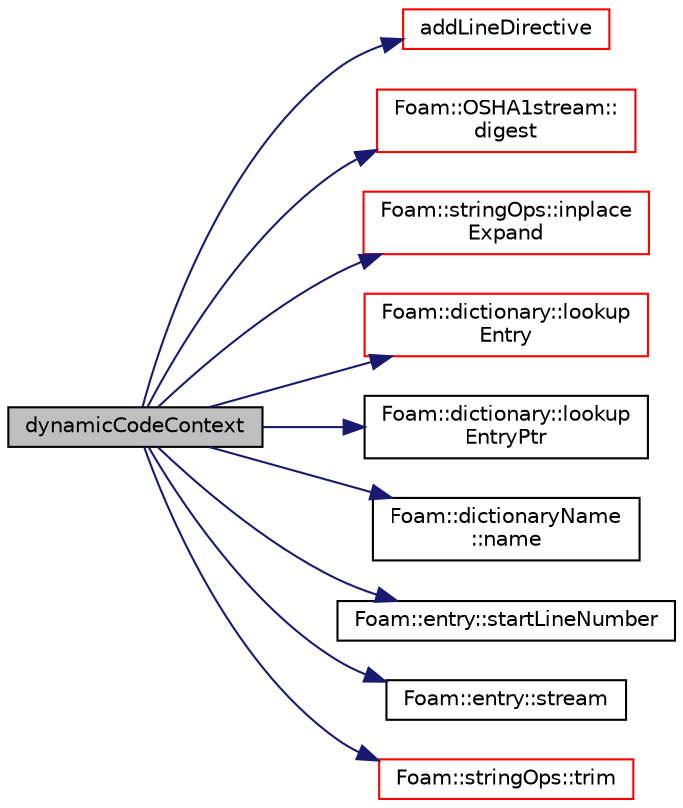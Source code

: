digraph "dynamicCodeContext"
{
  bgcolor="transparent";
  edge [fontname="Helvetica",fontsize="10",labelfontname="Helvetica",labelfontsize="10"];
  node [fontname="Helvetica",fontsize="10",shape=record];
  rankdir="LR";
  Node1 [label="dynamicCodeContext",height=0.2,width=0.4,color="black", fillcolor="grey75", style="filled", fontcolor="black"];
  Node1 -> Node2 [color="midnightblue",fontsize="10",style="solid",fontname="Helvetica"];
  Node2 [label="addLineDirective",height=0.2,width=0.4,color="red",URL="$a00590.html#aa9d5cadb0154391add50c7a3a6708204",tooltip="Helper: add #line directive. "];
  Node1 -> Node3 [color="midnightblue",fontsize="10",style="solid",fontname="Helvetica"];
  Node3 [label="Foam::OSHA1stream::\ldigest",height=0.2,width=0.4,color="red",URL="$a01722.html#accaac6f545b7e2a0b7815eefee071005",tooltip="Return SHA1::Digest for the data processed until now. "];
  Node1 -> Node4 [color="midnightblue",fontsize="10",style="solid",fontname="Helvetica"];
  Node4 [label="Foam::stringOps::inplace\lExpand",height=0.2,width=0.4,color="red",URL="$a10760.html#a7020c3fef9cbe17ac1fcdaaa81fe1076",tooltip="Inplace expand occurences of variables according to the mapping. "];
  Node1 -> Node5 [color="midnightblue",fontsize="10",style="solid",fontname="Helvetica"];
  Node5 [label="Foam::dictionary::lookup\lEntry",height=0.2,width=0.4,color="red",URL="$a00518.html#a04afcfa85cd72911be05a167b6a61463",tooltip="Find and return an entry data stream if present otherwise error. "];
  Node1 -> Node6 [color="midnightblue",fontsize="10",style="solid",fontname="Helvetica"];
  Node6 [label="Foam::dictionary::lookup\lEntryPtr",height=0.2,width=0.4,color="black",URL="$a00518.html#af48f6ad1b2ee35b38a6f7994d806d195",tooltip="Find and return an entry data stream pointer if present. "];
  Node1 -> Node7 [color="midnightblue",fontsize="10",style="solid",fontname="Helvetica"];
  Node7 [label="Foam::dictionaryName\l::name",height=0.2,width=0.4,color="black",URL="$a00521.html#acd3da3556711337d571c60cf9ffb91cc",tooltip="Return the dictionary name. "];
  Node1 -> Node8 [color="midnightblue",fontsize="10",style="solid",fontname="Helvetica"];
  Node8 [label="Foam::entry::startLineNumber",height=0.2,width=0.4,color="black",URL="$a00654.html#ad6c41b7d8f3d3594031990b418f9d386",tooltip="Return line number of first token in dictionary. "];
  Node1 -> Node9 [color="midnightblue",fontsize="10",style="solid",fontname="Helvetica"];
  Node9 [label="Foam::entry::stream",height=0.2,width=0.4,color="black",URL="$a00654.html#ad20f888e6dd30f28244402cbea8e08eb",tooltip="Return token stream if this entry is a primitive entry. "];
  Node1 -> Node10 [color="midnightblue",fontsize="10",style="solid",fontname="Helvetica"];
  Node10 [label="Foam::stringOps::trim",height=0.2,width=0.4,color="red",URL="$a10760.html#a49e4bf4709b221cc53a2a86f484d5a87",tooltip="Return string trimmed of leading and trailing whitespace. "];
}
